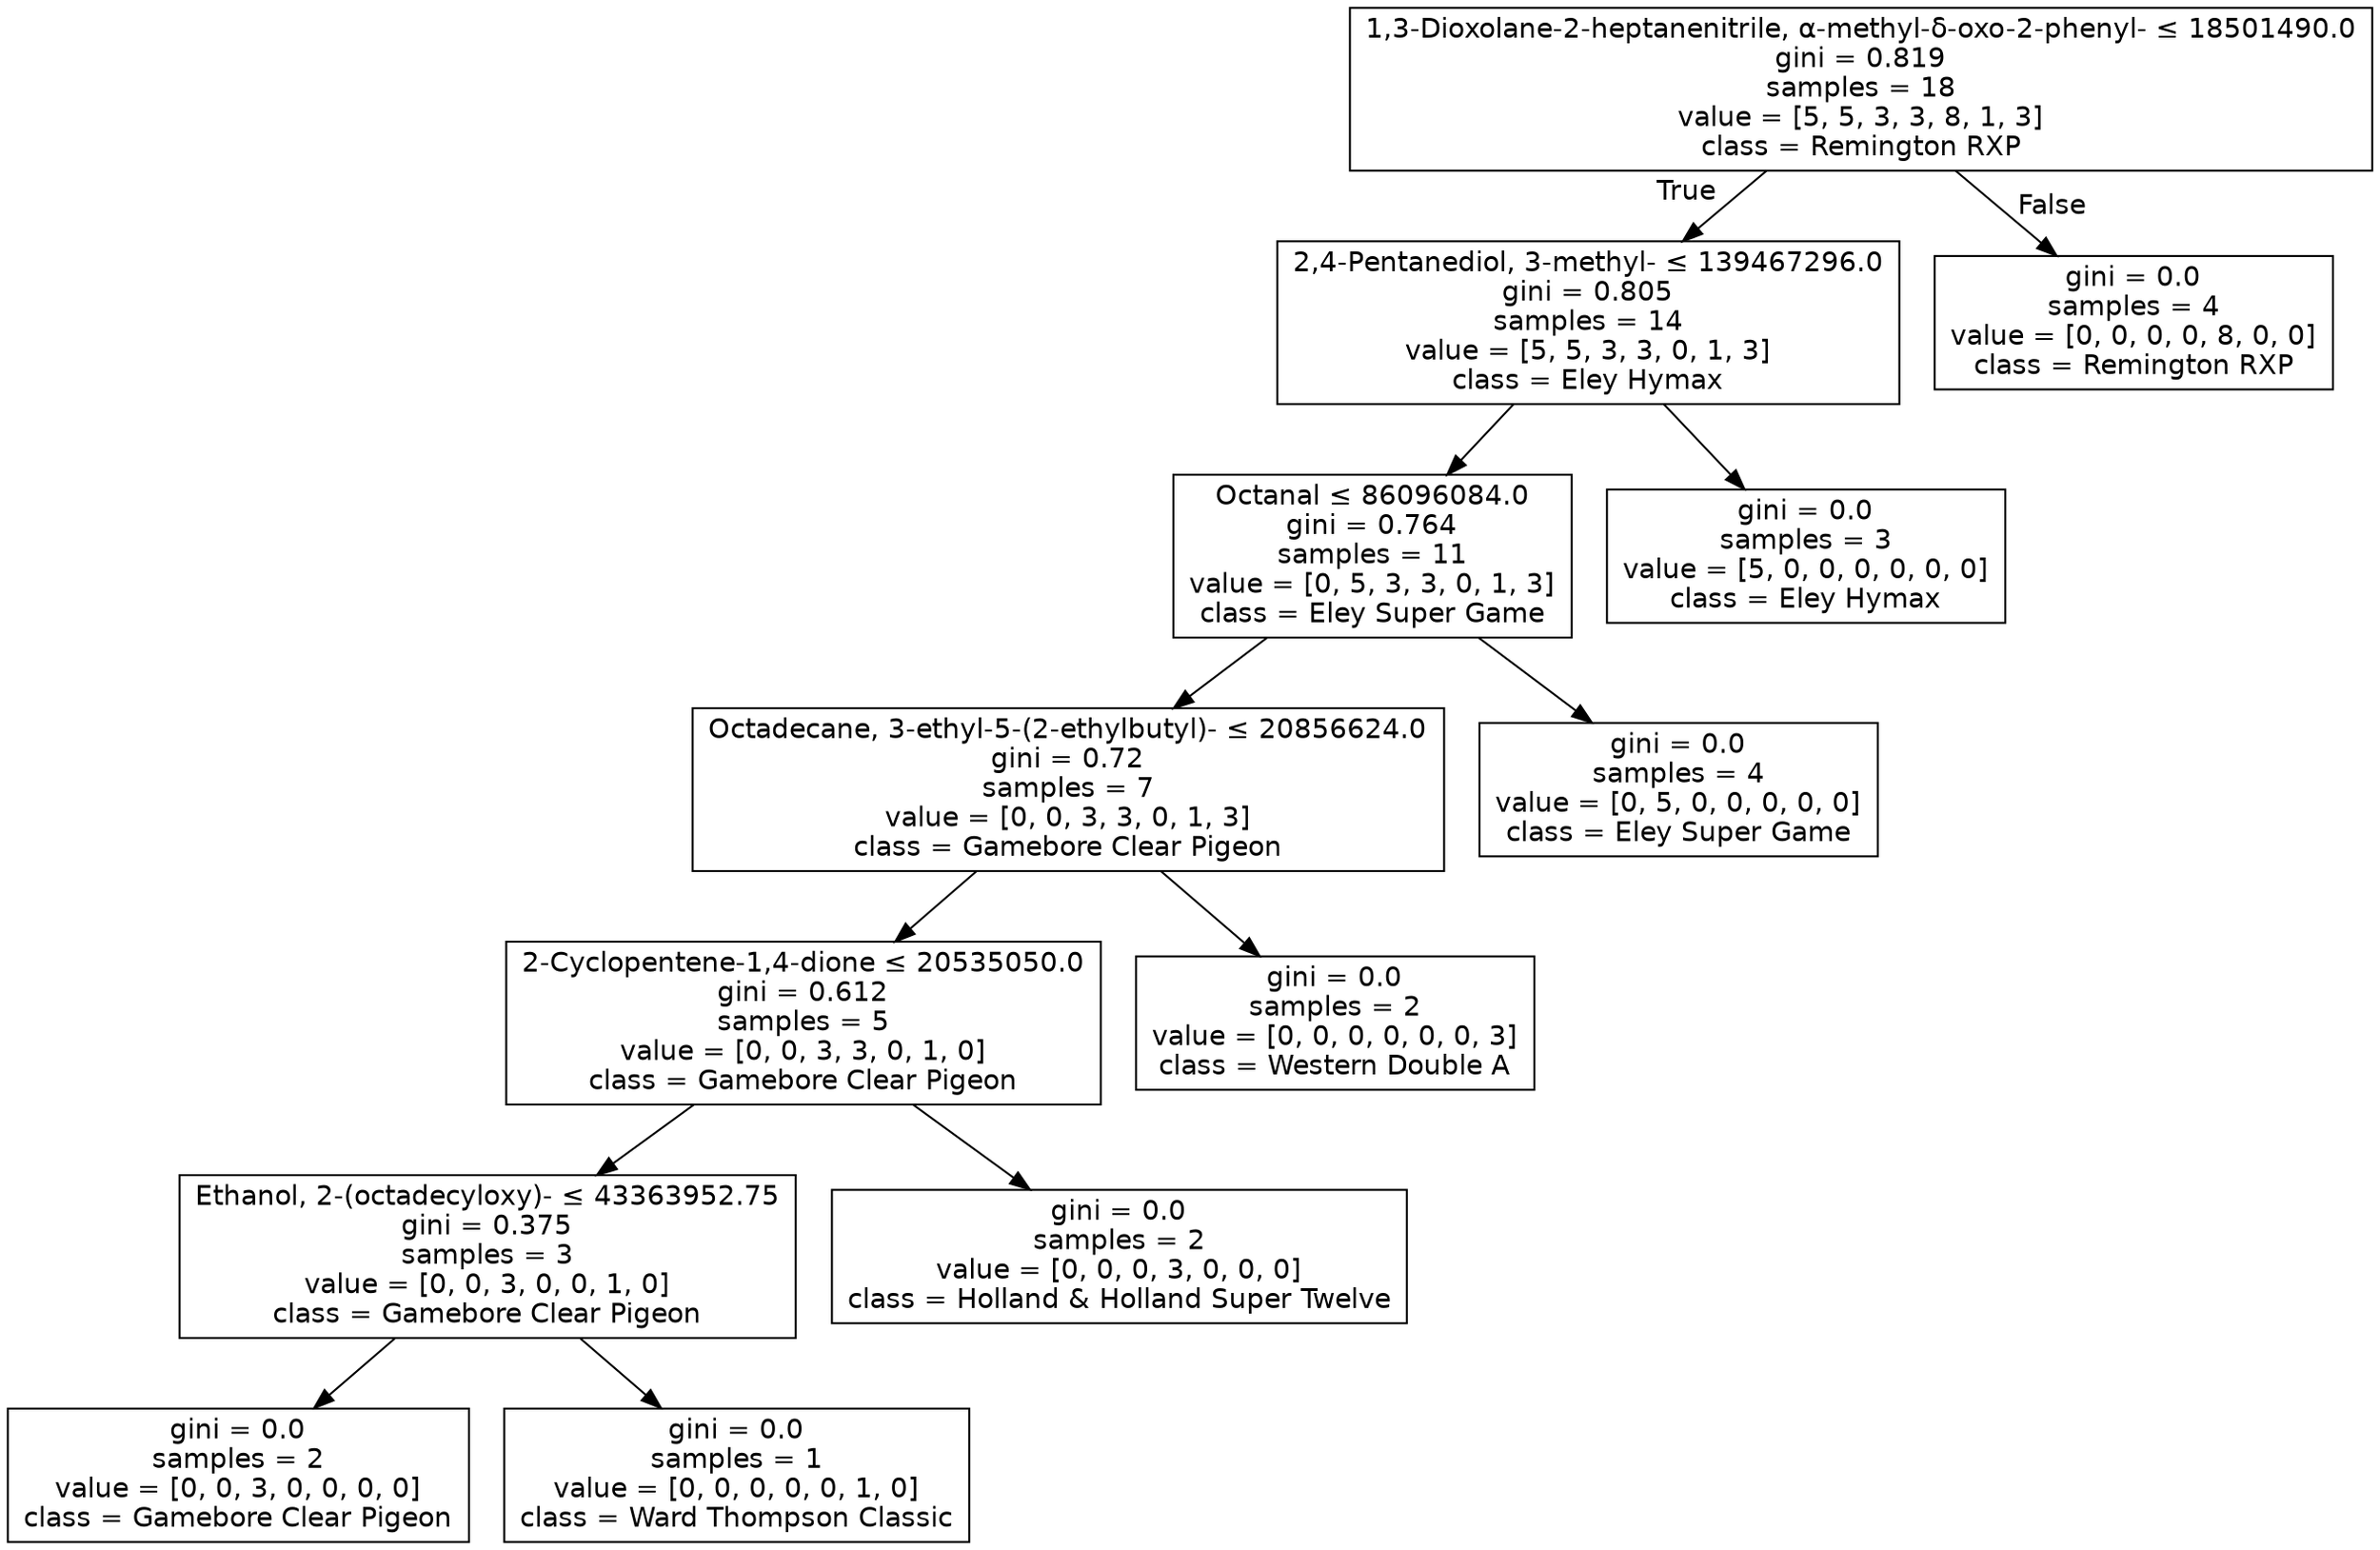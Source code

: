 digraph Tree {
node [shape=box, fontname="helvetica"] ;
edge [fontname="helvetica"] ;
0 [label=<1,3-Dioxolane-2-heptanenitrile, α-methyl-δ-oxo-2-phenyl- &le; 18501490.0<br/>gini = 0.819<br/>samples = 18<br/>value = [5, 5, 3, 3, 8, 1, 3]<br/>class = Remington RXP>] ;
1 [label=<2,4-Pentanediol, 3-methyl- &le; 139467296.0<br/>gini = 0.805<br/>samples = 14<br/>value = [5, 5, 3, 3, 0, 1, 3]<br/>class = Eley Hymax>] ;
0 -> 1 [labeldistance=2.5, labelangle=45, headlabel="True"] ;
2 [label=<Octanal &le; 86096084.0<br/>gini = 0.764<br/>samples = 11<br/>value = [0, 5, 3, 3, 0, 1, 3]<br/>class = Eley Super Game>] ;
1 -> 2 ;
3 [label=<Octadecane, 3-ethyl-5-(2-ethylbutyl)- &le; 20856624.0<br/>gini = 0.72<br/>samples = 7<br/>value = [0, 0, 3, 3, 0, 1, 3]<br/>class = Gamebore Clear Pigeon>] ;
2 -> 3 ;
4 [label=<2-Cyclopentene-1,4-dione &le; 20535050.0<br/>gini = 0.612<br/>samples = 5<br/>value = [0, 0, 3, 3, 0, 1, 0]<br/>class = Gamebore Clear Pigeon>] ;
3 -> 4 ;
5 [label=<Ethanol, 2-(octadecyloxy)- &le; 43363952.75<br/>gini = 0.375<br/>samples = 3<br/>value = [0, 0, 3, 0, 0, 1, 0]<br/>class = Gamebore Clear Pigeon>] ;
4 -> 5 ;
6 [label=<gini = 0.0<br/>samples = 2<br/>value = [0, 0, 3, 0, 0, 0, 0]<br/>class = Gamebore Clear Pigeon>] ;
5 -> 6 ;
7 [label=<gini = 0.0<br/>samples = 1<br/>value = [0, 0, 0, 0, 0, 1, 0]<br/>class = Ward Thompson Classic>] ;
5 -> 7 ;
8 [label=<gini = 0.0<br/>samples = 2<br/>value = [0, 0, 0, 3, 0, 0, 0]<br/>class = Holland &amp; Holland Super Twelve>] ;
4 -> 8 ;
9 [label=<gini = 0.0<br/>samples = 2<br/>value = [0, 0, 0, 0, 0, 0, 3]<br/>class = Western Double A>] ;
3 -> 9 ;
10 [label=<gini = 0.0<br/>samples = 4<br/>value = [0, 5, 0, 0, 0, 0, 0]<br/>class = Eley Super Game>] ;
2 -> 10 ;
11 [label=<gini = 0.0<br/>samples = 3<br/>value = [5, 0, 0, 0, 0, 0, 0]<br/>class = Eley Hymax>] ;
1 -> 11 ;
12 [label=<gini = 0.0<br/>samples = 4<br/>value = [0, 0, 0, 0, 8, 0, 0]<br/>class = Remington RXP>] ;
0 -> 12 [labeldistance=2.5, labelangle=-45, headlabel="False"] ;
}
